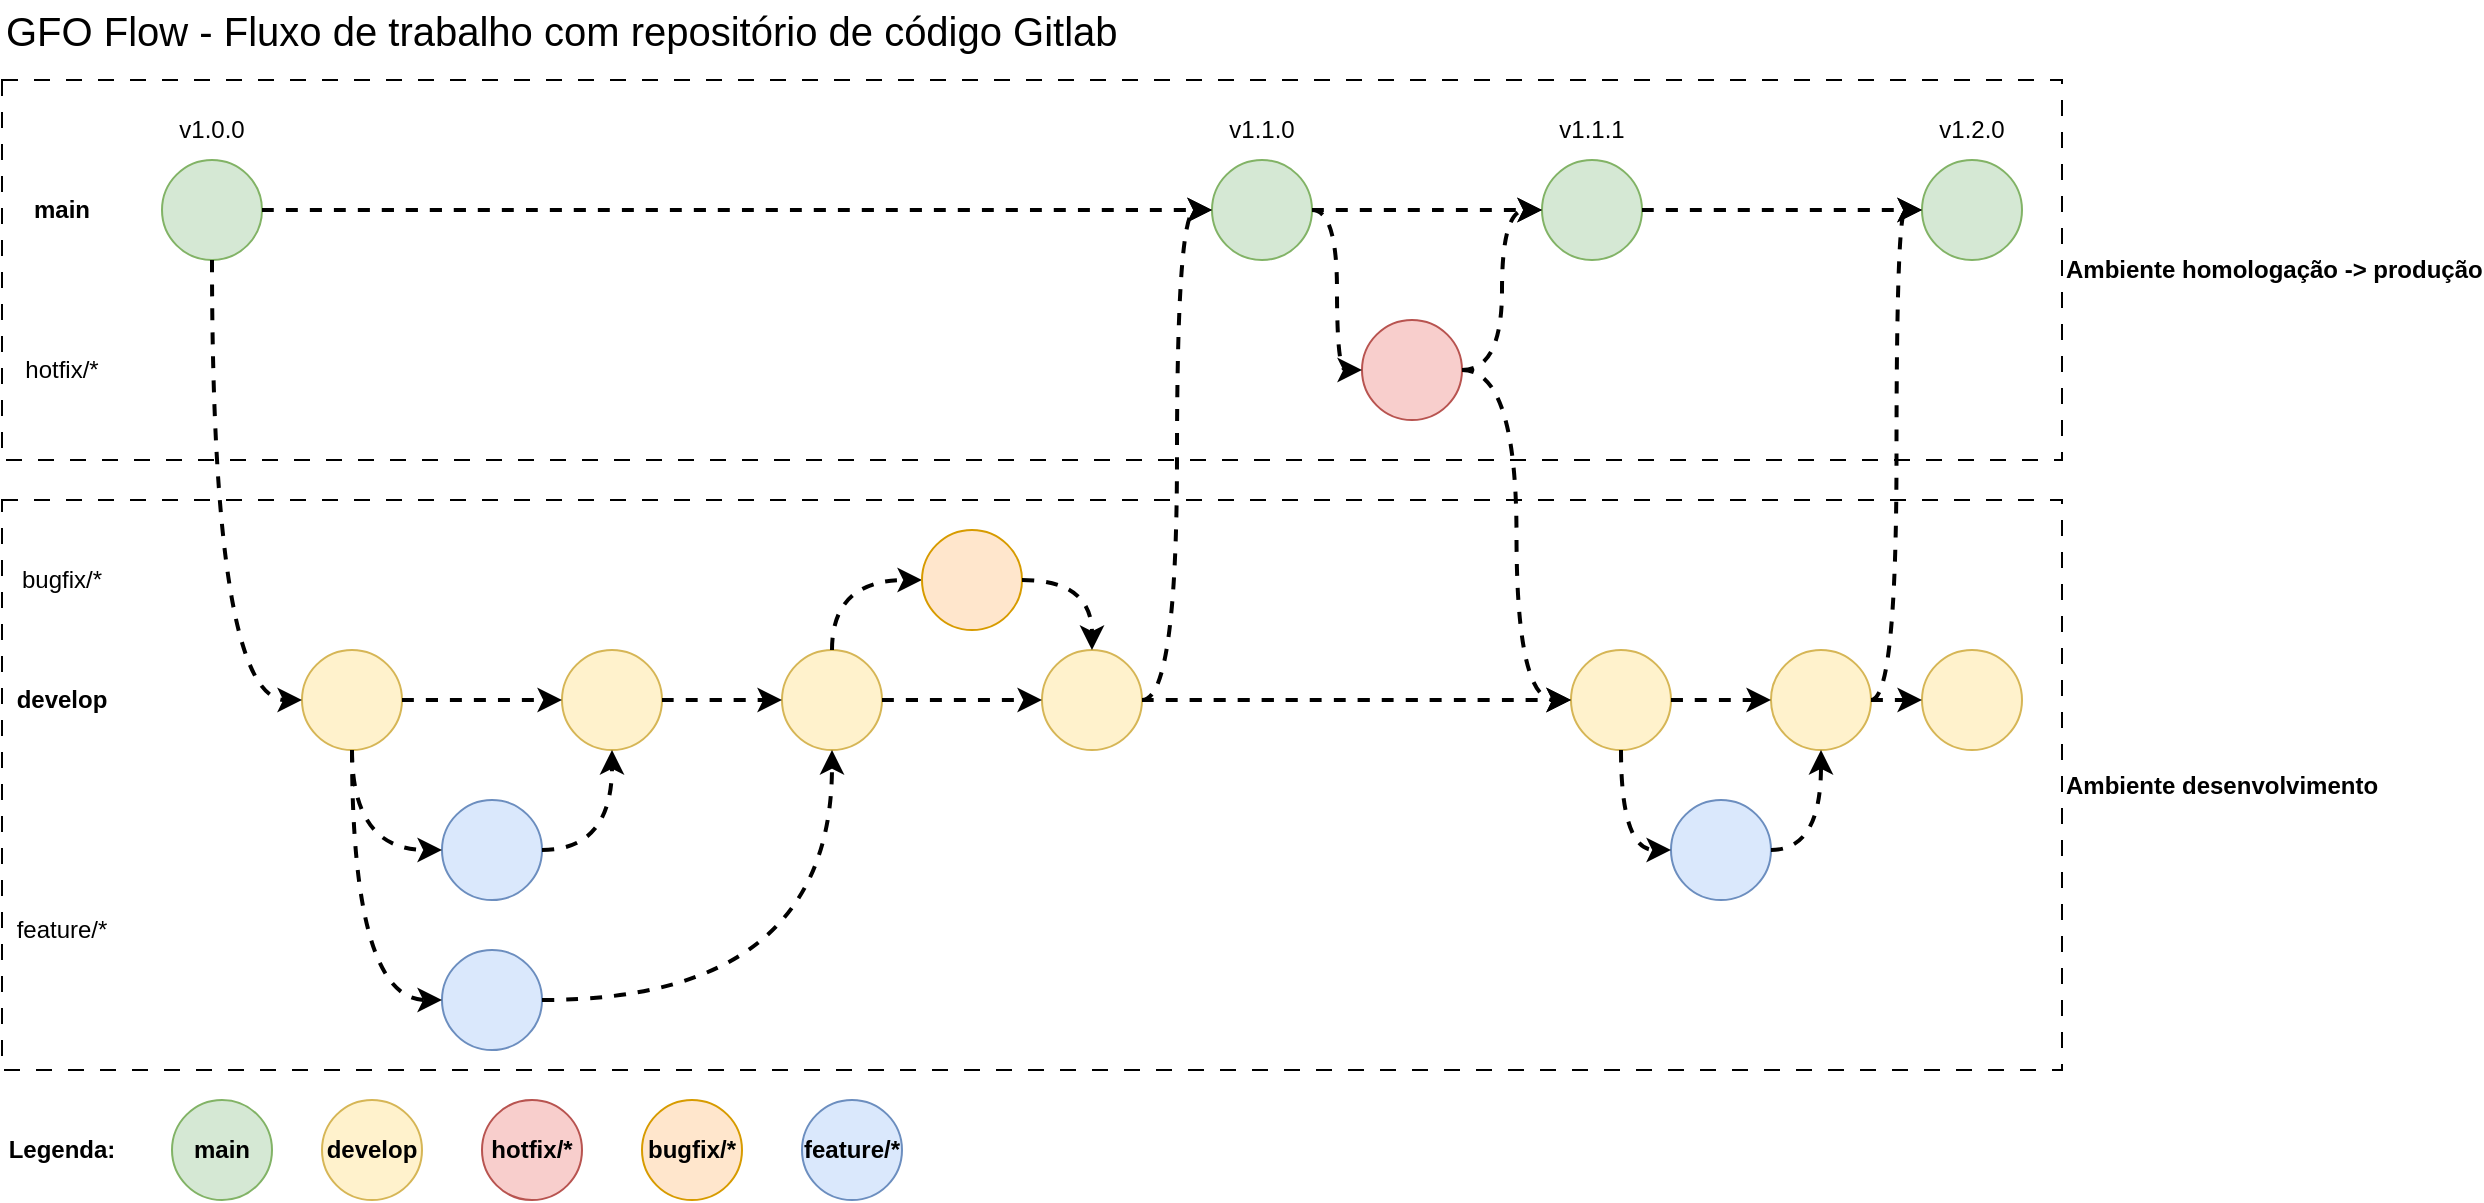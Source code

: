 <mxfile version="26.1.0">
  <diagram name="Página-1" id="yAAzpFQyS6-moK5LKDy-">
    <mxGraphModel dx="1434" dy="841" grid="1" gridSize="10" guides="1" tooltips="1" connect="1" arrows="1" fold="1" page="1" pageScale="1" pageWidth="1200" pageHeight="1600" math="0" shadow="0">
      <root>
        <mxCell id="0" />
        <mxCell id="1" parent="0" />
        <mxCell id="NYfBf1Peq1otCfuUK5g1-24" value="&lt;b&gt;Ambiente homologação -&amp;gt; produção&lt;/b&gt;" style="rounded=0;whiteSpace=wrap;html=1;fillColor=none;dashed=1;dashPattern=8 8;labelPosition=right;verticalLabelPosition=middle;align=left;verticalAlign=middle;" vertex="1" parent="1">
          <mxGeometry x="20" y="150" width="1030" height="190" as="geometry" />
        </mxCell>
        <mxCell id="NYfBf1Peq1otCfuUK5g1-10" value="&lt;b&gt;Ambiente desenvolvimento&lt;/b&gt;" style="rounded=0;whiteSpace=wrap;html=1;fillColor=none;dashed=1;dashPattern=8 8;labelPosition=right;verticalLabelPosition=middle;align=left;verticalAlign=middle;" vertex="1" parent="1">
          <mxGeometry x="20" y="360" width="1030" height="285" as="geometry" />
        </mxCell>
        <mxCell id="NYfBf1Peq1otCfuUK5g1-1" value="" style="ellipse;whiteSpace=wrap;html=1;aspect=fixed;fillColor=#d5e8d4;strokeColor=#82b366;" vertex="1" parent="1">
          <mxGeometry x="100" y="190" width="50" height="50" as="geometry" />
        </mxCell>
        <mxCell id="NYfBf1Peq1otCfuUK5g1-4" value="" style="ellipse;whiteSpace=wrap;html=1;aspect=fixed;fillColor=#fff2cc;strokeColor=#d6b656;" vertex="1" parent="1">
          <mxGeometry x="170" y="435" width="50" height="50" as="geometry" />
        </mxCell>
        <mxCell id="NYfBf1Peq1otCfuUK5g1-5" value="&lt;b&gt;main&lt;/b&gt;" style="text;html=1;align=center;verticalAlign=middle;whiteSpace=wrap;rounded=0;" vertex="1" parent="1">
          <mxGeometry x="20" y="200" width="60" height="30" as="geometry" />
        </mxCell>
        <mxCell id="NYfBf1Peq1otCfuUK5g1-6" value="&lt;b&gt;develop&lt;/b&gt;" style="text;html=1;align=center;verticalAlign=middle;whiteSpace=wrap;rounded=0;" vertex="1" parent="1">
          <mxGeometry x="20" y="445" width="60" height="30" as="geometry" />
        </mxCell>
        <mxCell id="NYfBf1Peq1otCfuUK5g1-9" value="" style="endArrow=classic;html=1;rounded=0;exitX=0.5;exitY=1;exitDx=0;exitDy=0;edgeStyle=orthogonalEdgeStyle;curved=1;strokeWidth=2;dashed=1;entryX=0;entryY=0.5;entryDx=0;entryDy=0;" edge="1" parent="1" source="NYfBf1Peq1otCfuUK5g1-1" target="NYfBf1Peq1otCfuUK5g1-4">
          <mxGeometry width="50" height="50" relative="1" as="geometry">
            <mxPoint x="130" y="320" as="sourcePoint" />
            <mxPoint x="220" y="320" as="targetPoint" />
          </mxGeometry>
        </mxCell>
        <mxCell id="NYfBf1Peq1otCfuUK5g1-11" value="" style="ellipse;whiteSpace=wrap;html=1;aspect=fixed;fillColor=#dae8fc;strokeColor=#6c8ebf;" vertex="1" parent="1">
          <mxGeometry x="240" y="510" width="50" height="50" as="geometry" />
        </mxCell>
        <mxCell id="NYfBf1Peq1otCfuUK5g1-12" value="feature/*" style="text;html=1;align=center;verticalAlign=middle;whiteSpace=wrap;rounded=0;" vertex="1" parent="1">
          <mxGeometry x="20" y="560" width="60" height="30" as="geometry" />
        </mxCell>
        <mxCell id="NYfBf1Peq1otCfuUK5g1-13" value="" style="endArrow=classic;html=1;rounded=0;exitX=0.5;exitY=1;exitDx=0;exitDy=0;edgeStyle=orthogonalEdgeStyle;curved=1;strokeWidth=2;dashed=1;entryX=0;entryY=0.5;entryDx=0;entryDy=0;" edge="1" parent="1" source="NYfBf1Peq1otCfuUK5g1-4" target="NYfBf1Peq1otCfuUK5g1-11">
          <mxGeometry width="50" height="50" relative="1" as="geometry">
            <mxPoint x="340" y="507.21" as="sourcePoint" />
            <mxPoint x="430" y="507.21" as="targetPoint" />
          </mxGeometry>
        </mxCell>
        <mxCell id="NYfBf1Peq1otCfuUK5g1-14" value="" style="ellipse;whiteSpace=wrap;html=1;aspect=fixed;fillColor=#dae8fc;strokeColor=#6c8ebf;" vertex="1" parent="1">
          <mxGeometry x="240" y="585" width="50" height="50" as="geometry" />
        </mxCell>
        <mxCell id="NYfBf1Peq1otCfuUK5g1-15" value="" style="endArrow=classic;html=1;rounded=0;exitX=0.5;exitY=1;exitDx=0;exitDy=0;edgeStyle=orthogonalEdgeStyle;curved=1;strokeWidth=2;dashed=1;entryX=0;entryY=0.5;entryDx=0;entryDy=0;" edge="1" parent="1" source="NYfBf1Peq1otCfuUK5g1-4" target="NYfBf1Peq1otCfuUK5g1-14">
          <mxGeometry width="50" height="50" relative="1" as="geometry">
            <mxPoint x="140" y="705" as="sourcePoint" />
            <mxPoint x="230" y="705" as="targetPoint" />
          </mxGeometry>
        </mxCell>
        <mxCell id="NYfBf1Peq1otCfuUK5g1-16" value="" style="ellipse;whiteSpace=wrap;html=1;aspect=fixed;fillColor=#fff2cc;strokeColor=#d6b656;" vertex="1" parent="1">
          <mxGeometry x="300" y="435" width="50" height="50" as="geometry" />
        </mxCell>
        <mxCell id="NYfBf1Peq1otCfuUK5g1-17" value="" style="endArrow=classic;html=1;rounded=0;exitX=1;exitY=0.5;exitDx=0;exitDy=0;edgeStyle=orthogonalEdgeStyle;curved=1;strokeWidth=2;dashed=1;entryX=0;entryY=0.5;entryDx=0;entryDy=0;" edge="1" parent="1" source="NYfBf1Peq1otCfuUK5g1-4" target="NYfBf1Peq1otCfuUK5g1-16">
          <mxGeometry width="50" height="50" relative="1" as="geometry">
            <mxPoint x="140" y="705" as="sourcePoint" />
            <mxPoint x="230" y="705" as="targetPoint" />
          </mxGeometry>
        </mxCell>
        <mxCell id="NYfBf1Peq1otCfuUK5g1-18" value="" style="endArrow=classic;html=1;rounded=0;exitX=1;exitY=0.5;exitDx=0;exitDy=0;edgeStyle=orthogonalEdgeStyle;curved=1;strokeWidth=2;dashed=1;" edge="1" parent="1" source="NYfBf1Peq1otCfuUK5g1-11" target="NYfBf1Peq1otCfuUK5g1-16">
          <mxGeometry width="50" height="50" relative="1" as="geometry">
            <mxPoint x="140" y="705" as="sourcePoint" />
            <mxPoint x="230" y="705" as="targetPoint" />
          </mxGeometry>
        </mxCell>
        <mxCell id="NYfBf1Peq1otCfuUK5g1-19" value="" style="ellipse;whiteSpace=wrap;html=1;aspect=fixed;fillColor=#fff2cc;strokeColor=#d6b656;" vertex="1" parent="1">
          <mxGeometry x="410" y="435" width="50" height="50" as="geometry" />
        </mxCell>
        <mxCell id="NYfBf1Peq1otCfuUK5g1-20" value="" style="endArrow=classic;html=1;rounded=0;edgeStyle=orthogonalEdgeStyle;curved=1;strokeWidth=2;dashed=1;entryX=0;entryY=0.5;entryDx=0;entryDy=0;exitX=1;exitY=0.5;exitDx=0;exitDy=0;" edge="1" parent="1" target="NYfBf1Peq1otCfuUK5g1-19" source="NYfBf1Peq1otCfuUK5g1-16">
          <mxGeometry width="50" height="50" relative="1" as="geometry">
            <mxPoint x="476" y="450" as="sourcePoint" />
            <mxPoint x="345" y="705" as="targetPoint" />
          </mxGeometry>
        </mxCell>
        <mxCell id="NYfBf1Peq1otCfuUK5g1-21" value="" style="endArrow=classic;html=1;rounded=0;exitX=1;exitY=0.5;exitDx=0;exitDy=0;edgeStyle=orthogonalEdgeStyle;curved=1;strokeWidth=2;dashed=1;entryX=0.5;entryY=1;entryDx=0;entryDy=0;" edge="1" parent="1" source="NYfBf1Peq1otCfuUK5g1-14" target="NYfBf1Peq1otCfuUK5g1-19">
          <mxGeometry width="50" height="50" relative="1" as="geometry">
            <mxPoint x="460" y="675" as="sourcePoint" />
            <mxPoint x="550" y="675" as="targetPoint" />
          </mxGeometry>
        </mxCell>
        <mxCell id="NYfBf1Peq1otCfuUK5g1-22" value="" style="ellipse;whiteSpace=wrap;html=1;aspect=fixed;fillColor=#fff2cc;strokeColor=#d6b656;" vertex="1" parent="1">
          <mxGeometry x="804.5" y="435" width="50" height="50" as="geometry" />
        </mxCell>
        <mxCell id="NYfBf1Peq1otCfuUK5g1-23" value="" style="endArrow=classic;html=1;rounded=0;edgeStyle=orthogonalEdgeStyle;curved=1;strokeWidth=2;dashed=1;entryX=0;entryY=0.5;entryDx=0;entryDy=0;exitX=0.5;exitY=0;exitDx=0;exitDy=0;" edge="1" parent="1" target="NYfBf1Peq1otCfuUK5g1-25" source="NYfBf1Peq1otCfuUK5g1-19">
          <mxGeometry width="50" height="50" relative="1" as="geometry">
            <mxPoint x="650" y="450" as="sourcePoint" />
            <mxPoint x="519" y="705" as="targetPoint" />
          </mxGeometry>
        </mxCell>
        <mxCell id="NYfBf1Peq1otCfuUK5g1-25" value="" style="ellipse;whiteSpace=wrap;html=1;aspect=fixed;fillColor=#ffe6cc;strokeColor=#d79b00;" vertex="1" parent="1">
          <mxGeometry x="480" y="375" width="50" height="50" as="geometry" />
        </mxCell>
        <mxCell id="NYfBf1Peq1otCfuUK5g1-27" value="bugfix/*" style="text;html=1;align=center;verticalAlign=middle;whiteSpace=wrap;rounded=0;" vertex="1" parent="1">
          <mxGeometry x="20" y="385" width="60" height="30" as="geometry" />
        </mxCell>
        <mxCell id="NYfBf1Peq1otCfuUK5g1-28" value="" style="ellipse;whiteSpace=wrap;html=1;aspect=fixed;fillColor=#f8cecc;strokeColor=#b85450;" vertex="1" parent="1">
          <mxGeometry x="700" y="270" width="50" height="50" as="geometry" />
        </mxCell>
        <mxCell id="NYfBf1Peq1otCfuUK5g1-29" value="hotfix/*" style="text;html=1;align=center;verticalAlign=middle;whiteSpace=wrap;rounded=0;" vertex="1" parent="1">
          <mxGeometry x="20" y="280" width="60" height="30" as="geometry" />
        </mxCell>
        <mxCell id="NYfBf1Peq1otCfuUK5g1-31" value="" style="ellipse;whiteSpace=wrap;html=1;aspect=fixed;fillColor=#d5e8d4;strokeColor=#82b366;" vertex="1" parent="1">
          <mxGeometry x="790" y="190" width="50" height="50" as="geometry" />
        </mxCell>
        <mxCell id="NYfBf1Peq1otCfuUK5g1-32" value="" style="endArrow=classic;html=1;rounded=0;edgeStyle=orthogonalEdgeStyle;curved=1;strokeWidth=2;dashed=1;entryX=0;entryY=0.5;entryDx=0;entryDy=0;exitX=1;exitY=0.5;exitDx=0;exitDy=0;" edge="1" parent="1" source="NYfBf1Peq1otCfuUK5g1-28" target="NYfBf1Peq1otCfuUK5g1-22">
          <mxGeometry width="50" height="50" relative="1" as="geometry">
            <mxPoint x="760" y="297" as="sourcePoint" />
            <mxPoint x="1230" y="405" as="targetPoint" />
          </mxGeometry>
        </mxCell>
        <mxCell id="NYfBf1Peq1otCfuUK5g1-33" value="" style="ellipse;whiteSpace=wrap;html=1;aspect=fixed;fillColor=#d5e8d4;strokeColor=#82b366;" vertex="1" parent="1">
          <mxGeometry x="980" y="190" width="50" height="50" as="geometry" />
        </mxCell>
        <mxCell id="NYfBf1Peq1otCfuUK5g1-35" value="" style="ellipse;whiteSpace=wrap;html=1;aspect=fixed;fillColor=#fff2cc;strokeColor=#d6b656;" vertex="1" parent="1">
          <mxGeometry x="904.5" y="435" width="50" height="50" as="geometry" />
        </mxCell>
        <mxCell id="NYfBf1Peq1otCfuUK5g1-36" value="v1.0.0" style="text;html=1;align=center;verticalAlign=middle;whiteSpace=wrap;rounded=0;" vertex="1" parent="1">
          <mxGeometry x="95" y="160" width="60" height="30" as="geometry" />
        </mxCell>
        <mxCell id="NYfBf1Peq1otCfuUK5g1-37" value="v1.1.0" style="text;html=1;align=center;verticalAlign=middle;whiteSpace=wrap;rounded=0;" vertex="1" parent="1">
          <mxGeometry x="620" y="160" width="60" height="30" as="geometry" />
        </mxCell>
        <mxCell id="NYfBf1Peq1otCfuUK5g1-38" value="" style="endArrow=classic;html=1;rounded=0;exitX=1;exitY=0.5;exitDx=0;exitDy=0;edgeStyle=orthogonalEdgeStyle;curved=1;strokeWidth=2;dashed=1;entryX=0;entryY=0.5;entryDx=0;entryDy=0;" edge="1" parent="1" source="NYfBf1Peq1otCfuUK5g1-35" target="NYfBf1Peq1otCfuUK5g1-33">
          <mxGeometry width="50" height="50" relative="1" as="geometry">
            <mxPoint x="1400" y="600" as="sourcePoint" />
            <mxPoint x="1490" y="600" as="targetPoint" />
          </mxGeometry>
        </mxCell>
        <mxCell id="NYfBf1Peq1otCfuUK5g1-39" value="" style="ellipse;whiteSpace=wrap;html=1;aspect=fixed;fillColor=#d5e8d4;strokeColor=#82b366;" vertex="1" parent="1">
          <mxGeometry x="625" y="190" width="50" height="50" as="geometry" />
        </mxCell>
        <mxCell id="NYfBf1Peq1otCfuUK5g1-40" value="" style="ellipse;whiteSpace=wrap;html=1;aspect=fixed;fillColor=#fff2cc;strokeColor=#d6b656;" vertex="1" parent="1">
          <mxGeometry x="540" y="435" width="50" height="50" as="geometry" />
        </mxCell>
        <mxCell id="NYfBf1Peq1otCfuUK5g1-41" value="" style="endArrow=classic;html=1;rounded=0;exitX=1;exitY=0.5;exitDx=0;exitDy=0;edgeStyle=orthogonalEdgeStyle;curved=1;strokeWidth=2;dashed=1;entryX=0.5;entryY=0;entryDx=0;entryDy=0;" edge="1" parent="1" source="NYfBf1Peq1otCfuUK5g1-25" target="NYfBf1Peq1otCfuUK5g1-40">
          <mxGeometry width="50" height="50" relative="1" as="geometry">
            <mxPoint x="590" y="415.0" as="sourcePoint" />
            <mxPoint x="680" y="415.0" as="targetPoint" />
          </mxGeometry>
        </mxCell>
        <mxCell id="NYfBf1Peq1otCfuUK5g1-42" value="" style="endArrow=classic;html=1;rounded=0;exitX=1;exitY=0.5;exitDx=0;exitDy=0;edgeStyle=orthogonalEdgeStyle;curved=1;strokeWidth=2;dashed=1;entryX=0;entryY=0.5;entryDx=0;entryDy=0;" edge="1" parent="1" source="NYfBf1Peq1otCfuUK5g1-40" target="NYfBf1Peq1otCfuUK5g1-39">
          <mxGeometry width="50" height="50" relative="1" as="geometry">
            <mxPoint x="1070" y="445.0" as="sourcePoint" />
            <mxPoint x="1160" y="445.0" as="targetPoint" />
          </mxGeometry>
        </mxCell>
        <mxCell id="NYfBf1Peq1otCfuUK5g1-43" value="v1.1.1" style="text;html=1;align=center;verticalAlign=middle;whiteSpace=wrap;rounded=0;" vertex="1" parent="1">
          <mxGeometry x="785" y="160" width="60" height="30" as="geometry" />
        </mxCell>
        <mxCell id="NYfBf1Peq1otCfuUK5g1-44" value="" style="endArrow=classic;html=1;rounded=0;exitX=1;exitY=0.5;exitDx=0;exitDy=0;edgeStyle=orthogonalEdgeStyle;curved=1;strokeWidth=2;dashed=1;entryX=0;entryY=0.5;entryDx=0;entryDy=0;" edge="1" parent="1" source="NYfBf1Peq1otCfuUK5g1-39" target="NYfBf1Peq1otCfuUK5g1-28">
          <mxGeometry width="50" height="50" relative="1" as="geometry">
            <mxPoint x="420" y="239.17" as="sourcePoint" />
            <mxPoint x="510" y="239.17" as="targetPoint" />
          </mxGeometry>
        </mxCell>
        <mxCell id="NYfBf1Peq1otCfuUK5g1-45" value="" style="endArrow=classic;html=1;rounded=0;exitX=1;exitY=0.5;exitDx=0;exitDy=0;edgeStyle=orthogonalEdgeStyle;curved=1;strokeWidth=2;dashed=1;entryX=0;entryY=0.5;entryDx=0;entryDy=0;" edge="1" parent="1" source="NYfBf1Peq1otCfuUK5g1-28" target="NYfBf1Peq1otCfuUK5g1-31">
          <mxGeometry width="50" height="50" relative="1" as="geometry">
            <mxPoint x="1160" y="399.71" as="sourcePoint" />
            <mxPoint x="1250" y="399.71" as="targetPoint" />
          </mxGeometry>
        </mxCell>
        <mxCell id="NYfBf1Peq1otCfuUK5g1-47" value="" style="endArrow=classic;html=1;rounded=0;exitX=1;exitY=0.5;exitDx=0;exitDy=0;edgeStyle=orthogonalEdgeStyle;curved=1;strokeWidth=2;dashed=1;entryX=0;entryY=0.5;entryDx=0;entryDy=0;" edge="1" parent="1" source="NYfBf1Peq1otCfuUK5g1-1" target="NYfBf1Peq1otCfuUK5g1-39">
          <mxGeometry width="50" height="50" relative="1" as="geometry">
            <mxPoint x="1170" y="409.71" as="sourcePoint" />
            <mxPoint x="1260" y="409.71" as="targetPoint" />
          </mxGeometry>
        </mxCell>
        <mxCell id="NYfBf1Peq1otCfuUK5g1-48" value="" style="ellipse;whiteSpace=wrap;html=1;aspect=fixed;fillColor=#dae8fc;strokeColor=#6c8ebf;" vertex="1" parent="1">
          <mxGeometry x="854.5" y="510" width="50" height="50" as="geometry" />
        </mxCell>
        <mxCell id="NYfBf1Peq1otCfuUK5g1-49" value="" style="endArrow=classic;html=1;rounded=0;exitX=0.5;exitY=1;exitDx=0;exitDy=0;edgeStyle=orthogonalEdgeStyle;curved=1;strokeWidth=2;dashed=1;entryX=0;entryY=0.5;entryDx=0;entryDy=0;" edge="1" parent="1" target="NYfBf1Peq1otCfuUK5g1-48" source="NYfBf1Peq1otCfuUK5g1-22">
          <mxGeometry width="50" height="50" relative="1" as="geometry">
            <mxPoint x="809.5" y="510" as="sourcePoint" />
            <mxPoint x="1044.5" y="532.21" as="targetPoint" />
          </mxGeometry>
        </mxCell>
        <mxCell id="NYfBf1Peq1otCfuUK5g1-50" value="" style="endArrow=classic;html=1;rounded=0;exitX=1;exitY=0.5;exitDx=0;exitDy=0;edgeStyle=orthogonalEdgeStyle;curved=1;strokeWidth=2;dashed=1;entryX=0.5;entryY=1;entryDx=0;entryDy=0;" edge="1" parent="1" source="NYfBf1Peq1otCfuUK5g1-48" target="NYfBf1Peq1otCfuUK5g1-35">
          <mxGeometry width="50" height="50" relative="1" as="geometry">
            <mxPoint x="754.5" y="730" as="sourcePoint" />
            <mxPoint x="939.5" y="510" as="targetPoint" />
          </mxGeometry>
        </mxCell>
        <mxCell id="NYfBf1Peq1otCfuUK5g1-51" value="v1.2.0" style="text;html=1;align=center;verticalAlign=middle;whiteSpace=wrap;rounded=0;" vertex="1" parent="1">
          <mxGeometry x="975" y="160" width="60" height="30" as="geometry" />
        </mxCell>
        <mxCell id="NYfBf1Peq1otCfuUK5g1-52" value="" style="endArrow=classic;html=1;rounded=0;exitX=1;exitY=0.5;exitDx=0;exitDy=0;edgeStyle=orthogonalEdgeStyle;curved=1;strokeWidth=2;dashed=1;entryX=0;entryY=0.5;entryDx=0;entryDy=0;" edge="1" parent="1" source="NYfBf1Peq1otCfuUK5g1-39" target="NYfBf1Peq1otCfuUK5g1-31">
          <mxGeometry width="50" height="50" relative="1" as="geometry">
            <mxPoint x="1160" y="399.71" as="sourcePoint" />
            <mxPoint x="1250" y="399.71" as="targetPoint" />
          </mxGeometry>
        </mxCell>
        <mxCell id="NYfBf1Peq1otCfuUK5g1-53" value="" style="endArrow=classic;html=1;rounded=0;exitX=1;exitY=0.5;exitDx=0;exitDy=0;edgeStyle=orthogonalEdgeStyle;curved=1;strokeWidth=2;dashed=1;entryX=0;entryY=0.5;entryDx=0;entryDy=0;" edge="1" parent="1" source="NYfBf1Peq1otCfuUK5g1-31" target="NYfBf1Peq1otCfuUK5g1-33">
          <mxGeometry width="50" height="50" relative="1" as="geometry">
            <mxPoint x="1160" y="399.71" as="sourcePoint" />
            <mxPoint x="1250" y="399.71" as="targetPoint" />
          </mxGeometry>
        </mxCell>
        <mxCell id="NYfBf1Peq1otCfuUK5g1-54" value="" style="endArrow=classic;html=1;rounded=0;exitX=1;exitY=0.5;exitDx=0;exitDy=0;edgeStyle=orthogonalEdgeStyle;curved=1;strokeWidth=2;dashed=1;entryX=0;entryY=0.5;entryDx=0;entryDy=0;" edge="1" parent="1" source="NYfBf1Peq1otCfuUK5g1-19" target="NYfBf1Peq1otCfuUK5g1-40">
          <mxGeometry width="50" height="50" relative="1" as="geometry">
            <mxPoint x="1170" y="670" as="sourcePoint" />
            <mxPoint x="1260" y="670" as="targetPoint" />
          </mxGeometry>
        </mxCell>
        <mxCell id="NYfBf1Peq1otCfuUK5g1-55" value="" style="endArrow=classic;html=1;rounded=0;exitX=1;exitY=0.5;exitDx=0;exitDy=0;edgeStyle=orthogonalEdgeStyle;curved=1;strokeWidth=2;dashed=1;entryX=0;entryY=0.5;entryDx=0;entryDy=0;" edge="1" parent="1" source="NYfBf1Peq1otCfuUK5g1-40" target="NYfBf1Peq1otCfuUK5g1-22">
          <mxGeometry width="50" height="50" relative="1" as="geometry">
            <mxPoint x="1060" y="700" as="sourcePoint" />
            <mxPoint x="1150" y="700" as="targetPoint" />
          </mxGeometry>
        </mxCell>
        <mxCell id="NYfBf1Peq1otCfuUK5g1-56" value="" style="endArrow=classic;html=1;rounded=0;exitX=1;exitY=0.5;exitDx=0;exitDy=0;edgeStyle=orthogonalEdgeStyle;curved=1;strokeWidth=2;dashed=1;entryX=0;entryY=0.5;entryDx=0;entryDy=0;" edge="1" parent="1" source="NYfBf1Peq1otCfuUK5g1-22" target="NYfBf1Peq1otCfuUK5g1-35">
          <mxGeometry width="50" height="50" relative="1" as="geometry">
            <mxPoint x="1160" y="399.71" as="sourcePoint" />
            <mxPoint x="1250" y="399.71" as="targetPoint" />
          </mxGeometry>
        </mxCell>
        <mxCell id="NYfBf1Peq1otCfuUK5g1-57" value="&lt;b&gt;main&lt;/b&gt;" style="ellipse;whiteSpace=wrap;html=1;aspect=fixed;fillColor=#d5e8d4;strokeColor=#82b366;" vertex="1" parent="1">
          <mxGeometry x="105" y="660" width="50" height="50" as="geometry" />
        </mxCell>
        <mxCell id="NYfBf1Peq1otCfuUK5g1-58" value="&lt;b&gt;hotfix/*&lt;/b&gt;" style="ellipse;whiteSpace=wrap;html=1;aspect=fixed;fillColor=#f8cecc;strokeColor=#b85450;" vertex="1" parent="1">
          <mxGeometry x="260" y="660" width="50" height="50" as="geometry" />
        </mxCell>
        <mxCell id="NYfBf1Peq1otCfuUK5g1-59" value="&lt;b&gt;develop&lt;/b&gt;" style="ellipse;whiteSpace=wrap;html=1;aspect=fixed;fillColor=#fff2cc;strokeColor=#d6b656;" vertex="1" parent="1">
          <mxGeometry x="180" y="660" width="50" height="50" as="geometry" />
        </mxCell>
        <mxCell id="NYfBf1Peq1otCfuUK5g1-60" value="&lt;b&gt;Legenda:&lt;/b&gt;" style="text;html=1;align=center;verticalAlign=middle;whiteSpace=wrap;rounded=0;" vertex="1" parent="1">
          <mxGeometry x="20" y="670" width="60" height="30" as="geometry" />
        </mxCell>
        <mxCell id="NYfBf1Peq1otCfuUK5g1-61" value="&lt;b&gt;bugfix/*&lt;/b&gt;" style="ellipse;whiteSpace=wrap;html=1;aspect=fixed;fillColor=#ffe6cc;strokeColor=#d79b00;" vertex="1" parent="1">
          <mxGeometry x="340" y="660" width="50" height="50" as="geometry" />
        </mxCell>
        <mxCell id="NYfBf1Peq1otCfuUK5g1-62" value="&lt;b&gt;feature/*&lt;/b&gt;" style="ellipse;whiteSpace=wrap;html=1;aspect=fixed;fillColor=#dae8fc;strokeColor=#6c8ebf;" vertex="1" parent="1">
          <mxGeometry x="420" y="660" width="50" height="50" as="geometry" />
        </mxCell>
        <mxCell id="NYfBf1Peq1otCfuUK5g1-65" value="" style="ellipse;whiteSpace=wrap;html=1;aspect=fixed;fillColor=#fff2cc;strokeColor=#d6b656;" vertex="1" parent="1">
          <mxGeometry x="980" y="435" width="50" height="50" as="geometry" />
        </mxCell>
        <mxCell id="NYfBf1Peq1otCfuUK5g1-67" value="" style="endArrow=classic;html=1;rounded=0;exitX=1;exitY=0.5;exitDx=0;exitDy=0;edgeStyle=orthogonalEdgeStyle;curved=1;strokeWidth=2;dashed=1;entryX=0;entryY=0.5;entryDx=0;entryDy=0;" edge="1" parent="1" source="NYfBf1Peq1otCfuUK5g1-35" target="NYfBf1Peq1otCfuUK5g1-65">
          <mxGeometry width="50" height="50" relative="1" as="geometry">
            <mxPoint x="864" y="470" as="sourcePoint" />
            <mxPoint x="915" y="470" as="targetPoint" />
          </mxGeometry>
        </mxCell>
        <mxCell id="NYfBf1Peq1otCfuUK5g1-68" value="&lt;font style=&quot;font-size: 20px;&quot;&gt;GFO Flow - Fluxo de trabalho com repositório de código Gitlab&lt;/font&gt;" style="text;html=1;align=left;verticalAlign=middle;whiteSpace=wrap;rounded=0;" vertex="1" parent="1">
          <mxGeometry x="20" y="110" width="570" height="30" as="geometry" />
        </mxCell>
      </root>
    </mxGraphModel>
  </diagram>
</mxfile>
